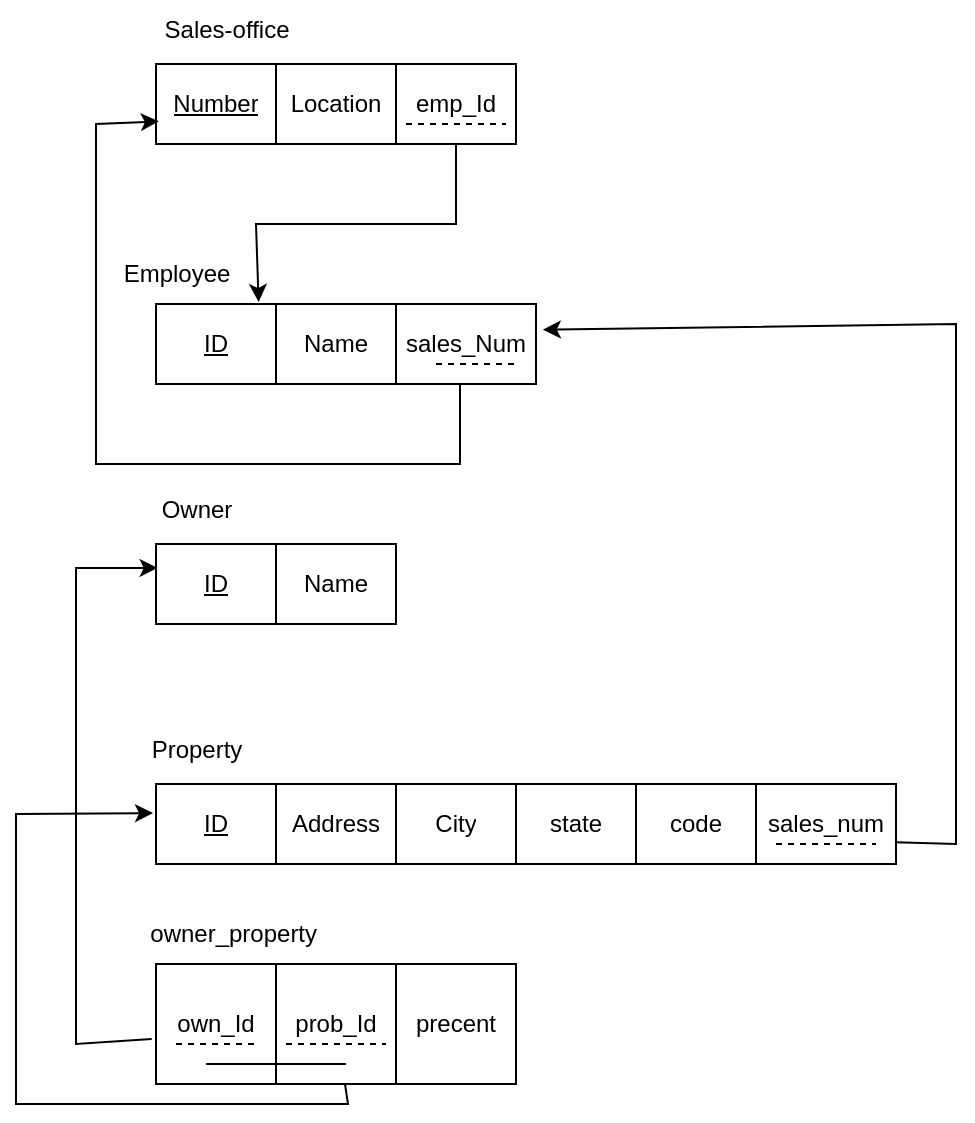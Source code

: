 <mxfile version="24.6.4" type="device">
  <diagram name="Page-1" id="K0OfbHMm-RJSskMwUVTD">
    <mxGraphModel dx="955" dy="565" grid="1" gridSize="10" guides="1" tooltips="1" connect="1" arrows="1" fold="1" page="1" pageScale="1" pageWidth="850" pageHeight="1100" math="0" shadow="0">
      <root>
        <mxCell id="0" />
        <mxCell id="1" parent="0" />
        <mxCell id="cyp2w61EUxbiJnloN8g3-1" value="" style="shape=table;startSize=0;container=1;collapsible=0;childLayout=tableLayout;" vertex="1" parent="1">
          <mxGeometry x="80" y="120" width="180" height="40" as="geometry" />
        </mxCell>
        <mxCell id="cyp2w61EUxbiJnloN8g3-2" value="" style="shape=tableRow;horizontal=0;startSize=0;swimlaneHead=0;swimlaneBody=0;strokeColor=inherit;top=0;left=0;bottom=0;right=0;collapsible=0;dropTarget=0;fillColor=none;points=[[0,0.5],[1,0.5]];portConstraint=eastwest;" vertex="1" parent="cyp2w61EUxbiJnloN8g3-1">
          <mxGeometry width="180" height="40" as="geometry" />
        </mxCell>
        <mxCell id="cyp2w61EUxbiJnloN8g3-3" value="&lt;u&gt;Number&lt;/u&gt;" style="shape=partialRectangle;html=1;whiteSpace=wrap;connectable=0;strokeColor=inherit;overflow=hidden;fillColor=none;top=0;left=0;bottom=0;right=0;pointerEvents=1;" vertex="1" parent="cyp2w61EUxbiJnloN8g3-2">
          <mxGeometry width="60" height="40" as="geometry">
            <mxRectangle width="60" height="40" as="alternateBounds" />
          </mxGeometry>
        </mxCell>
        <mxCell id="cyp2w61EUxbiJnloN8g3-4" value="Location" style="shape=partialRectangle;html=1;whiteSpace=wrap;connectable=0;strokeColor=inherit;overflow=hidden;fillColor=none;top=0;left=0;bottom=0;right=0;pointerEvents=1;" vertex="1" parent="cyp2w61EUxbiJnloN8g3-2">
          <mxGeometry x="60" width="60" height="40" as="geometry">
            <mxRectangle width="60" height="40" as="alternateBounds" />
          </mxGeometry>
        </mxCell>
        <mxCell id="cyp2w61EUxbiJnloN8g3-24" value="emp_Id" style="shape=partialRectangle;html=1;whiteSpace=wrap;connectable=0;strokeColor=inherit;overflow=hidden;fillColor=none;top=0;left=0;bottom=0;right=0;pointerEvents=1;" vertex="1" parent="cyp2w61EUxbiJnloN8g3-2">
          <mxGeometry x="120" width="60" height="40" as="geometry">
            <mxRectangle width="60" height="40" as="alternateBounds" />
          </mxGeometry>
        </mxCell>
        <mxCell id="cyp2w61EUxbiJnloN8g3-5" value="Sales-office" style="text;html=1;align=center;verticalAlign=middle;resizable=0;points=[];autosize=1;strokeColor=none;fillColor=none;" vertex="1" parent="1">
          <mxGeometry x="70" y="88" width="90" height="30" as="geometry" />
        </mxCell>
        <mxCell id="cyp2w61EUxbiJnloN8g3-6" value="" style="shape=table;startSize=0;container=1;collapsible=0;childLayout=tableLayout;" vertex="1" parent="1">
          <mxGeometry x="80" y="240" width="190" height="40" as="geometry" />
        </mxCell>
        <mxCell id="cyp2w61EUxbiJnloN8g3-7" value="" style="shape=tableRow;horizontal=0;startSize=0;swimlaneHead=0;swimlaneBody=0;strokeColor=inherit;top=0;left=0;bottom=0;right=0;collapsible=0;dropTarget=0;fillColor=none;points=[[0,0.5],[1,0.5]];portConstraint=eastwest;" vertex="1" parent="cyp2w61EUxbiJnloN8g3-6">
          <mxGeometry width="190" height="40" as="geometry" />
        </mxCell>
        <mxCell id="cyp2w61EUxbiJnloN8g3-8" value="&lt;u&gt;ID&lt;/u&gt;" style="shape=partialRectangle;html=1;whiteSpace=wrap;connectable=0;strokeColor=inherit;overflow=hidden;fillColor=none;top=0;left=0;bottom=0;right=0;pointerEvents=1;" vertex="1" parent="cyp2w61EUxbiJnloN8g3-7">
          <mxGeometry width="60" height="40" as="geometry">
            <mxRectangle width="60" height="40" as="alternateBounds" />
          </mxGeometry>
        </mxCell>
        <mxCell id="cyp2w61EUxbiJnloN8g3-9" value="Name" style="shape=partialRectangle;html=1;whiteSpace=wrap;connectable=0;strokeColor=inherit;overflow=hidden;fillColor=none;top=0;left=0;bottom=0;right=0;pointerEvents=1;" vertex="1" parent="cyp2w61EUxbiJnloN8g3-7">
          <mxGeometry x="60" width="60" height="40" as="geometry">
            <mxRectangle width="60" height="40" as="alternateBounds" />
          </mxGeometry>
        </mxCell>
        <mxCell id="cyp2w61EUxbiJnloN8g3-27" value="sales_Num" style="shape=partialRectangle;html=1;whiteSpace=wrap;connectable=0;strokeColor=inherit;overflow=hidden;fillColor=none;top=0;left=0;bottom=0;right=0;pointerEvents=1;" vertex="1" parent="cyp2w61EUxbiJnloN8g3-7">
          <mxGeometry x="120" width="70" height="40" as="geometry">
            <mxRectangle width="70" height="40" as="alternateBounds" />
          </mxGeometry>
        </mxCell>
        <mxCell id="cyp2w61EUxbiJnloN8g3-10" value="Employee" style="text;html=1;align=center;verticalAlign=middle;resizable=0;points=[];autosize=1;strokeColor=none;fillColor=none;" vertex="1" parent="1">
          <mxGeometry x="50" y="210" width="80" height="30" as="geometry" />
        </mxCell>
        <mxCell id="cyp2w61EUxbiJnloN8g3-11" value="" style="shape=table;startSize=0;container=1;collapsible=0;childLayout=tableLayout;" vertex="1" parent="1">
          <mxGeometry x="80" y="360" width="120" height="40" as="geometry" />
        </mxCell>
        <mxCell id="cyp2w61EUxbiJnloN8g3-12" value="" style="shape=tableRow;horizontal=0;startSize=0;swimlaneHead=0;swimlaneBody=0;strokeColor=inherit;top=0;left=0;bottom=0;right=0;collapsible=0;dropTarget=0;fillColor=none;points=[[0,0.5],[1,0.5]];portConstraint=eastwest;" vertex="1" parent="cyp2w61EUxbiJnloN8g3-11">
          <mxGeometry width="120" height="40" as="geometry" />
        </mxCell>
        <mxCell id="cyp2w61EUxbiJnloN8g3-13" value="&lt;u&gt;ID&lt;/u&gt;" style="shape=partialRectangle;html=1;whiteSpace=wrap;connectable=0;strokeColor=inherit;overflow=hidden;fillColor=none;top=0;left=0;bottom=0;right=0;pointerEvents=1;" vertex="1" parent="cyp2w61EUxbiJnloN8g3-12">
          <mxGeometry width="60" height="40" as="geometry">
            <mxRectangle width="60" height="40" as="alternateBounds" />
          </mxGeometry>
        </mxCell>
        <mxCell id="cyp2w61EUxbiJnloN8g3-14" value="Name" style="shape=partialRectangle;html=1;whiteSpace=wrap;connectable=0;strokeColor=inherit;overflow=hidden;fillColor=none;top=0;left=0;bottom=0;right=0;pointerEvents=1;" vertex="1" parent="cyp2w61EUxbiJnloN8g3-12">
          <mxGeometry x="60" width="60" height="40" as="geometry">
            <mxRectangle width="60" height="40" as="alternateBounds" />
          </mxGeometry>
        </mxCell>
        <mxCell id="cyp2w61EUxbiJnloN8g3-15" value="Owner" style="text;html=1;align=center;verticalAlign=middle;resizable=0;points=[];autosize=1;strokeColor=none;fillColor=none;" vertex="1" parent="1">
          <mxGeometry x="70" y="328" width="60" height="30" as="geometry" />
        </mxCell>
        <mxCell id="cyp2w61EUxbiJnloN8g3-16" value="" style="shape=table;startSize=0;container=1;collapsible=0;childLayout=tableLayout;" vertex="1" parent="1">
          <mxGeometry x="80" y="480" width="370" height="40" as="geometry" />
        </mxCell>
        <mxCell id="cyp2w61EUxbiJnloN8g3-17" value="" style="shape=tableRow;horizontal=0;startSize=0;swimlaneHead=0;swimlaneBody=0;strokeColor=inherit;top=0;left=0;bottom=0;right=0;collapsible=0;dropTarget=0;fillColor=none;points=[[0,0.5],[1,0.5]];portConstraint=eastwest;" vertex="1" parent="cyp2w61EUxbiJnloN8g3-16">
          <mxGeometry width="370" height="40" as="geometry" />
        </mxCell>
        <mxCell id="cyp2w61EUxbiJnloN8g3-18" value="&lt;u&gt;ID&lt;/u&gt;" style="shape=partialRectangle;html=1;whiteSpace=wrap;connectable=0;strokeColor=inherit;overflow=hidden;fillColor=none;top=0;left=0;bottom=0;right=0;pointerEvents=1;" vertex="1" parent="cyp2w61EUxbiJnloN8g3-17">
          <mxGeometry width="60" height="40" as="geometry">
            <mxRectangle width="60" height="40" as="alternateBounds" />
          </mxGeometry>
        </mxCell>
        <mxCell id="cyp2w61EUxbiJnloN8g3-19" value="Address" style="shape=partialRectangle;html=1;whiteSpace=wrap;connectable=0;strokeColor=inherit;overflow=hidden;fillColor=none;top=0;left=0;bottom=0;right=0;pointerEvents=1;" vertex="1" parent="cyp2w61EUxbiJnloN8g3-17">
          <mxGeometry x="60" width="60" height="40" as="geometry">
            <mxRectangle width="60" height="40" as="alternateBounds" />
          </mxGeometry>
        </mxCell>
        <mxCell id="cyp2w61EUxbiJnloN8g3-23" value="City" style="shape=partialRectangle;html=1;whiteSpace=wrap;connectable=0;strokeColor=inherit;overflow=hidden;fillColor=none;top=0;left=0;bottom=0;right=0;pointerEvents=1;" vertex="1" parent="cyp2w61EUxbiJnloN8g3-17">
          <mxGeometry x="120" width="60" height="40" as="geometry">
            <mxRectangle width="60" height="40" as="alternateBounds" />
          </mxGeometry>
        </mxCell>
        <mxCell id="cyp2w61EUxbiJnloN8g3-22" value="state" style="shape=partialRectangle;html=1;whiteSpace=wrap;connectable=0;strokeColor=inherit;overflow=hidden;fillColor=none;top=0;left=0;bottom=0;right=0;pointerEvents=1;" vertex="1" parent="cyp2w61EUxbiJnloN8g3-17">
          <mxGeometry x="180" width="60" height="40" as="geometry">
            <mxRectangle width="60" height="40" as="alternateBounds" />
          </mxGeometry>
        </mxCell>
        <mxCell id="cyp2w61EUxbiJnloN8g3-21" value="code" style="shape=partialRectangle;html=1;whiteSpace=wrap;connectable=0;strokeColor=inherit;overflow=hidden;fillColor=none;top=0;left=0;bottom=0;right=0;pointerEvents=1;" vertex="1" parent="cyp2w61EUxbiJnloN8g3-17">
          <mxGeometry x="240" width="60" height="40" as="geometry">
            <mxRectangle width="60" height="40" as="alternateBounds" />
          </mxGeometry>
        </mxCell>
        <mxCell id="cyp2w61EUxbiJnloN8g3-30" value="sales_num" style="shape=partialRectangle;html=1;whiteSpace=wrap;connectable=0;strokeColor=inherit;overflow=hidden;fillColor=none;top=0;left=0;bottom=0;right=0;pointerEvents=1;" vertex="1" parent="cyp2w61EUxbiJnloN8g3-17">
          <mxGeometry x="300" width="70" height="40" as="geometry">
            <mxRectangle width="70" height="40" as="alternateBounds" />
          </mxGeometry>
        </mxCell>
        <mxCell id="cyp2w61EUxbiJnloN8g3-20" value="Property" style="text;html=1;align=center;verticalAlign=middle;resizable=0;points=[];autosize=1;strokeColor=none;fillColor=none;" vertex="1" parent="1">
          <mxGeometry x="65" y="448" width="70" height="30" as="geometry" />
        </mxCell>
        <mxCell id="cyp2w61EUxbiJnloN8g3-25" value="" style="endArrow=none;dashed=1;html=1;rounded=0;" edge="1" parent="1">
          <mxGeometry width="50" height="50" relative="1" as="geometry">
            <mxPoint x="205" y="150" as="sourcePoint" />
            <mxPoint x="255" y="150" as="targetPoint" />
          </mxGeometry>
        </mxCell>
        <mxCell id="cyp2w61EUxbiJnloN8g3-26" value="" style="endArrow=classic;html=1;rounded=0;entryX=0.27;entryY=-0.025;entryDx=0;entryDy=0;entryPerimeter=0;" edge="1" parent="1" target="cyp2w61EUxbiJnloN8g3-7">
          <mxGeometry width="50" height="50" relative="1" as="geometry">
            <mxPoint x="230" y="160" as="sourcePoint" />
            <mxPoint x="460" y="210" as="targetPoint" />
            <Array as="points">
              <mxPoint x="230" y="200" />
              <mxPoint x="130" y="200" />
            </Array>
          </mxGeometry>
        </mxCell>
        <mxCell id="cyp2w61EUxbiJnloN8g3-28" value="" style="endArrow=none;dashed=1;html=1;rounded=0;" edge="1" parent="1">
          <mxGeometry width="50" height="50" relative="1" as="geometry">
            <mxPoint x="220" y="270" as="sourcePoint" />
            <mxPoint x="260" y="270" as="targetPoint" />
          </mxGeometry>
        </mxCell>
        <mxCell id="cyp2w61EUxbiJnloN8g3-29" value="" style="endArrow=classic;html=1;rounded=0;entryX=0.008;entryY=0.717;entryDx=0;entryDy=0;entryPerimeter=0;" edge="1" parent="1" target="cyp2w61EUxbiJnloN8g3-2">
          <mxGeometry width="50" height="50" relative="1" as="geometry">
            <mxPoint x="232" y="280" as="sourcePoint" />
            <mxPoint x="310" y="290" as="targetPoint" />
            <Array as="points">
              <mxPoint x="232" y="320" />
              <mxPoint x="50" y="320" />
              <mxPoint x="50" y="150" />
            </Array>
          </mxGeometry>
        </mxCell>
        <mxCell id="cyp2w61EUxbiJnloN8g3-31" value="" style="endArrow=none;dashed=1;html=1;rounded=0;" edge="1" parent="1">
          <mxGeometry width="50" height="50" relative="1" as="geometry">
            <mxPoint x="390" y="510" as="sourcePoint" />
            <mxPoint x="440" y="510" as="targetPoint" />
          </mxGeometry>
        </mxCell>
        <mxCell id="cyp2w61EUxbiJnloN8g3-32" value="" style="endArrow=classic;html=1;rounded=0;exitX=0.999;exitY=0.728;exitDx=0;exitDy=0;exitPerimeter=0;entryX=1.018;entryY=0.322;entryDx=0;entryDy=0;entryPerimeter=0;" edge="1" parent="1" source="cyp2w61EUxbiJnloN8g3-17" target="cyp2w61EUxbiJnloN8g3-7">
          <mxGeometry width="50" height="50" relative="1" as="geometry">
            <mxPoint x="480" y="520" as="sourcePoint" />
            <mxPoint x="340" y="260" as="targetPoint" />
            <Array as="points">
              <mxPoint x="480" y="510" />
              <mxPoint x="480" y="250" />
            </Array>
          </mxGeometry>
        </mxCell>
        <mxCell id="cyp2w61EUxbiJnloN8g3-33" value="" style="shape=table;startSize=0;container=1;collapsible=0;childLayout=tableLayout;" vertex="1" parent="1">
          <mxGeometry x="80" y="570" width="180" height="60" as="geometry" />
        </mxCell>
        <mxCell id="cyp2w61EUxbiJnloN8g3-34" value="" style="shape=tableRow;horizontal=0;startSize=0;swimlaneHead=0;swimlaneBody=0;strokeColor=inherit;top=0;left=0;bottom=0;right=0;collapsible=0;dropTarget=0;fillColor=none;points=[[0,0.5],[1,0.5]];portConstraint=eastwest;" vertex="1" parent="cyp2w61EUxbiJnloN8g3-33">
          <mxGeometry width="180" height="60" as="geometry" />
        </mxCell>
        <mxCell id="cyp2w61EUxbiJnloN8g3-35" value="own_Id" style="shape=partialRectangle;html=1;whiteSpace=wrap;connectable=0;strokeColor=inherit;overflow=hidden;fillColor=none;top=0;left=0;bottom=0;right=0;pointerEvents=1;" vertex="1" parent="cyp2w61EUxbiJnloN8g3-34">
          <mxGeometry width="60" height="60" as="geometry">
            <mxRectangle width="60" height="60" as="alternateBounds" />
          </mxGeometry>
        </mxCell>
        <mxCell id="cyp2w61EUxbiJnloN8g3-36" value="prob_Id" style="shape=partialRectangle;html=1;whiteSpace=wrap;connectable=0;strokeColor=inherit;overflow=hidden;fillColor=none;top=0;left=0;bottom=0;right=0;pointerEvents=1;" vertex="1" parent="cyp2w61EUxbiJnloN8g3-34">
          <mxGeometry x="60" width="60" height="60" as="geometry">
            <mxRectangle width="60" height="60" as="alternateBounds" />
          </mxGeometry>
        </mxCell>
        <mxCell id="cyp2w61EUxbiJnloN8g3-43" value="precent" style="shape=partialRectangle;html=1;whiteSpace=wrap;connectable=0;strokeColor=inherit;overflow=hidden;fillColor=none;top=0;left=0;bottom=0;right=0;pointerEvents=1;" vertex="1" parent="cyp2w61EUxbiJnloN8g3-34">
          <mxGeometry x="120" width="60" height="60" as="geometry">
            <mxRectangle width="60" height="60" as="alternateBounds" />
          </mxGeometry>
        </mxCell>
        <mxCell id="cyp2w61EUxbiJnloN8g3-37" value="owner_property&amp;nbsp;" style="text;html=1;align=center;verticalAlign=middle;resizable=0;points=[];autosize=1;strokeColor=none;fillColor=none;" vertex="1" parent="1">
          <mxGeometry x="65" y="540" width="110" height="30" as="geometry" />
        </mxCell>
        <mxCell id="cyp2w61EUxbiJnloN8g3-38" value="" style="endArrow=none;dashed=1;html=1;rounded=0;" edge="1" parent="1">
          <mxGeometry width="50" height="50" relative="1" as="geometry">
            <mxPoint x="90" y="610" as="sourcePoint" />
            <mxPoint x="130" y="610" as="targetPoint" />
          </mxGeometry>
        </mxCell>
        <mxCell id="cyp2w61EUxbiJnloN8g3-39" value="" style="endArrow=none;dashed=1;html=1;rounded=0;" edge="1" parent="1">
          <mxGeometry width="50" height="50" relative="1" as="geometry">
            <mxPoint x="145" y="610" as="sourcePoint" />
            <mxPoint x="195" y="610" as="targetPoint" />
          </mxGeometry>
        </mxCell>
        <mxCell id="cyp2w61EUxbiJnloN8g3-40" value="" style="endArrow=none;html=1;rounded=0;" edge="1" parent="1">
          <mxGeometry width="50" height="50" relative="1" as="geometry">
            <mxPoint x="105" y="620" as="sourcePoint" />
            <mxPoint x="175" y="620" as="targetPoint" />
          </mxGeometry>
        </mxCell>
        <mxCell id="cyp2w61EUxbiJnloN8g3-41" value="" style="endArrow=classic;html=1;rounded=0;exitX=-0.012;exitY=0.624;exitDx=0;exitDy=0;exitPerimeter=0;entryX=0.007;entryY=0.299;entryDx=0;entryDy=0;entryPerimeter=0;" edge="1" parent="1" source="cyp2w61EUxbiJnloN8g3-34" target="cyp2w61EUxbiJnloN8g3-12">
          <mxGeometry width="50" height="50" relative="1" as="geometry">
            <mxPoint y="610" as="sourcePoint" />
            <mxPoint x="50" y="560" as="targetPoint" />
            <Array as="points">
              <mxPoint x="40" y="610" />
              <mxPoint x="40" y="372" />
            </Array>
          </mxGeometry>
        </mxCell>
        <mxCell id="cyp2w61EUxbiJnloN8g3-42" value="" style="endArrow=classic;html=1;rounded=0;entryX=-0.004;entryY=0.364;entryDx=0;entryDy=0;entryPerimeter=0;" edge="1" parent="1" source="cyp2w61EUxbiJnloN8g3-34" target="cyp2w61EUxbiJnloN8g3-17">
          <mxGeometry width="50" height="50" relative="1" as="geometry">
            <mxPoint x="220" y="660" as="sourcePoint" />
            <mxPoint x="-10" y="630" as="targetPoint" />
            <Array as="points">
              <mxPoint x="176" y="640" />
              <mxPoint x="10" y="640" />
              <mxPoint x="10" y="495" />
            </Array>
          </mxGeometry>
        </mxCell>
      </root>
    </mxGraphModel>
  </diagram>
</mxfile>
